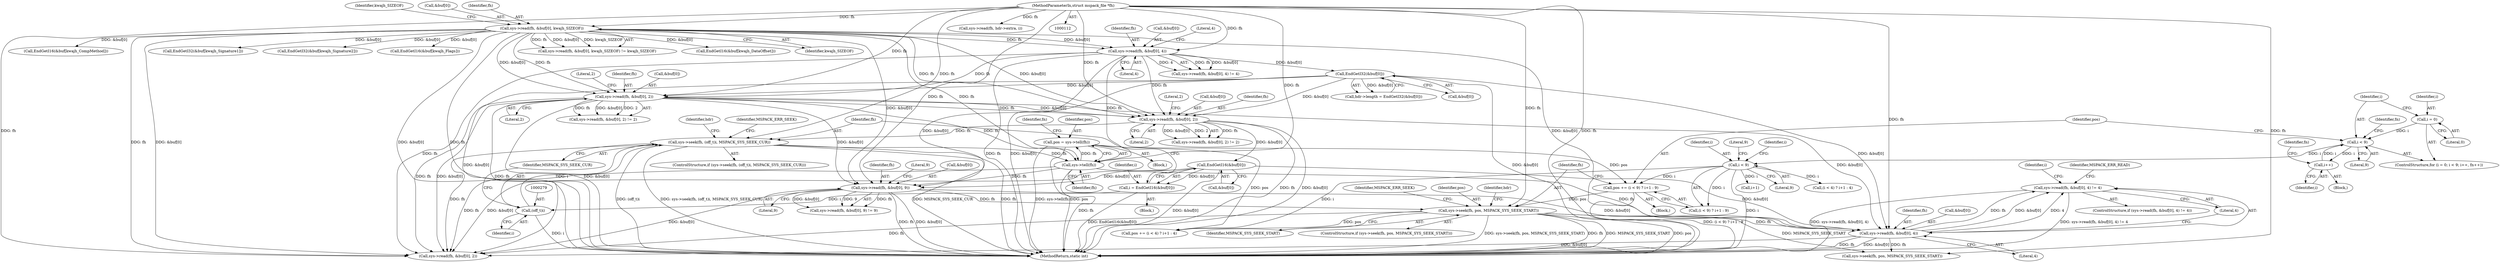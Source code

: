 digraph "0_libmspack_0b0ef9344255ff5acfac6b7af09198ac9c9756c8@API" {
"1000388" [label="(Call,sys->read(fh, &buf[0], 4) != 4)"];
"1000389" [label="(Call,sys->read(fh, &buf[0], 4))"];
"1000369" [label="(Call,sys->seek(fh, pos, MSPACK_SYS_SEEK_START))"];
"1000327" [label="(Call,sys->read(fh, &buf[0], 9))"];
"1000296" [label="(Call,sys->tell(fh))"];
"1000211" [label="(Call,sys->read(fh, &buf[0], 4))"];
"1000121" [label="(Call,sys->read(fh, &buf[0], kwajh_SIZEOF))"];
"1000114" [label="(MethodParameterIn,struct mspack_file *fh)"];
"1000239" [label="(Call,sys->read(fh, &buf[0], 2))"];
"1000225" [label="(Call,EndGetI32(&buf[0]))"];
"1000276" [label="(Call,sys->seek(fh, (off_t)i, MSPACK_SYS_SEEK_CUR))"];
"1000258" [label="(Call,sys->read(fh, &buf[0], 2))"];
"1000278" [label="(Call,(off_t)i)"];
"1000268" [label="(Call,i = EndGetI16(&buf[0]))"];
"1000270" [label="(Call,EndGetI16(&buf[0]))"];
"1000358" [label="(Call,pos += (i < 9) ? i+1 : 9)"];
"1000361" [label="(Call,i < 9)"];
"1000341" [label="(Call,i < 9)"];
"1000338" [label="(Call,i = 0)"];
"1000345" [label="(Call,i++)"];
"1000294" [label="(Call,pos = sys->tell(fh))"];
"1000292" [label="(Block,)"];
"1000326" [label="(Call,sys->read(fh, &buf[0], 9) != 9)"];
"1000128" [label="(Identifier,kwajh_SIZEOF)"];
"1000258" [label="(Call,sys->read(fh, &buf[0], 2))"];
"1000362" [label="(Identifier,i)"];
"1000257" [label="(Call,sys->read(fh, &buf[0], 2) != 2)"];
"1000422" [label="(Call,(i < 4) ? i+1 : 4)"];
"1000212" [label="(Identifier,fh)"];
"1000137" [label="(Call,EndGetI32(&buf[kwajh_Signature1]))"];
"1000270" [label="(Call,EndGetI16(&buf[0]))"];
"1000277" [label="(Identifier,fh)"];
"1000213" [label="(Call,&buf[0])"];
"1000210" [label="(Call,sys->read(fh, &buf[0], 4) != 4)"];
"1000271" [label="(Call,&buf[0])"];
"1000390" [label="(Identifier,fh)"];
"1000346" [label="(Identifier,i)"];
"1000211" [label="(Call,sys->read(fh, &buf[0], 4))"];
"1000146" [label="(Call,EndGetI32(&buf[kwajh_Signature2]))"];
"1000217" [label="(Literal,4)"];
"1000240" [label="(Identifier,fh)"];
"1000344" [label="(Block,)"];
"1000265" [label="(Literal,2)"];
"1000275" [label="(ControlStructure,if (sys->seek(fh, (off_t)i, MSPACK_SYS_SEEK_CUR)))"];
"1000241" [label="(Call,&buf[0])"];
"1000114" [label="(MethodParameterIn,struct mspack_file *fh)"];
"1000431" [label="(Call,sys->seek(fh, pos, MSPACK_SYS_SEEK_START))"];
"1000395" [label="(Literal,4)"];
"1000328" [label="(Identifier,fh)"];
"1000123" [label="(Call,&buf[0])"];
"1000512" [label="(MethodReturn,static int)"];
"1000287" [label="(Identifier,hdr)"];
"1000401" [label="(Identifier,i)"];
"1000334" [label="(Literal,9)"];
"1000177" [label="(Call,EndGetI16(&buf[kwajh_Flags]))"];
"1000367" [label="(Literal,9)"];
"1000297" [label="(Identifier,fh)"];
"1000398" [label="(Identifier,MSPACK_ERR_READ)"];
"1000371" [label="(Identifier,pos)"];
"1000340" [label="(Literal,0)"];
"1000120" [label="(Call,sys->read(fh, &buf[0], kwajh_SIZEOF) != kwajh_SIZEOF)"];
"1000264" [label="(Literal,2)"];
"1000245" [label="(Literal,2)"];
"1000341" [label="(Call,i < 9)"];
"1000489" [label="(Call,sys->read(fh, hdr->extra, i))"];
"1000168" [label="(Call,EndGetI16(&buf[kwajh_DataOffset]))"];
"1000226" [label="(Call,&buf[0])"];
"1000365" [label="(Identifier,i)"];
"1000343" [label="(Literal,9)"];
"1000260" [label="(Call,&buf[0])"];
"1000361" [label="(Call,i < 9)"];
"1000378" [label="(Identifier,hdr)"];
"1000296" [label="(Call,sys->tell(fh))"];
"1000348" [label="(Identifier,fn)"];
"1000387" [label="(ControlStructure,if (sys->read(fh, &buf[0], 4) != 4))"];
"1000370" [label="(Identifier,fh)"];
"1000345" [label="(Call,i++)"];
"1000122" [label="(Identifier,fh)"];
"1000281" [label="(Identifier,MSPACK_SYS_SEEK_CUR)"];
"1000294" [label="(Call,pos = sys->tell(fh))"];
"1000360" [label="(Call,(i < 9) ? i+1 : 9)"];
"1000372" [label="(Identifier,MSPACK_SYS_SEEK_START)"];
"1000359" [label="(Identifier,pos)"];
"1000337" [label="(ControlStructure,for (i = 0; i < 9; i++, fn++))"];
"1000300" [label="(Identifier,fn)"];
"1000127" [label="(Identifier,kwajh_SIZEOF)"];
"1000269" [label="(Identifier,i)"];
"1000329" [label="(Call,&buf[0])"];
"1000338" [label="(Call,i = 0)"];
"1000268" [label="(Call,i = EndGetI16(&buf[0]))"];
"1000358" [label="(Call,pos += (i < 9) ? i+1 : 9)"];
"1000283" [label="(Identifier,MSPACK_ERR_SEEK)"];
"1000368" [label="(ControlStructure,if (sys->seek(fh, pos, MSPACK_SYS_SEEK_START)))"];
"1000280" [label="(Identifier,i)"];
"1000420" [label="(Call,pos += (i < 4) ? i+1 : 4)"];
"1000276" [label="(Call,sys->seek(fh, (off_t)i, MSPACK_SYS_SEEK_CUR))"];
"1000259" [label="(Identifier,fh)"];
"1000389" [label="(Call,sys->read(fh, &buf[0], 4))"];
"1000121" [label="(Call,sys->read(fh, &buf[0], kwajh_SIZEOF))"];
"1000342" [label="(Identifier,i)"];
"1000324" [label="(Block,)"];
"1000369" [label="(Call,sys->seek(fh, pos, MSPACK_SYS_SEEK_START))"];
"1000364" [label="(Call,i+1)"];
"1000327" [label="(Call,sys->read(fh, &buf[0], 9))"];
"1000278" [label="(Call,(off_t)i)"];
"1000388" [label="(Call,sys->read(fh, &buf[0], 4) != 4)"];
"1000374" [label="(Identifier,MSPACK_ERR_SEEK)"];
"1000221" [label="(Call,hdr->length = EndGetI32(&buf[0]))"];
"1000246" [label="(Literal,2)"];
"1000225" [label="(Call,EndGetI32(&buf[0]))"];
"1000295" [label="(Identifier,pos)"];
"1000353" [label="(Identifier,fn)"];
"1000391" [label="(Call,&buf[0])"];
"1000396" [label="(Literal,4)"];
"1000159" [label="(Call,EndGetI16(&buf[kwajh_CompMethod]))"];
"1000255" [label="(Block,)"];
"1000238" [label="(Call,sys->read(fh, &buf[0], 2) != 2)"];
"1000450" [label="(Call,sys->read(fh, &buf[0], 2))"];
"1000333" [label="(Literal,9)"];
"1000218" [label="(Literal,4)"];
"1000339" [label="(Identifier,i)"];
"1000363" [label="(Literal,9)"];
"1000239" [label="(Call,sys->read(fh, &buf[0], 2))"];
"1000388" -> "1000387"  [label="AST: "];
"1000388" -> "1000396"  [label="CFG: "];
"1000389" -> "1000388"  [label="AST: "];
"1000396" -> "1000388"  [label="AST: "];
"1000398" -> "1000388"  [label="CFG: "];
"1000401" -> "1000388"  [label="CFG: "];
"1000388" -> "1000512"  [label="DDG: sys->read(fh, &buf[0], 4)"];
"1000388" -> "1000512"  [label="DDG: sys->read(fh, &buf[0], 4) != 4"];
"1000389" -> "1000388"  [label="DDG: fh"];
"1000389" -> "1000388"  [label="DDG: &buf[0]"];
"1000389" -> "1000388"  [label="DDG: 4"];
"1000389" -> "1000395"  [label="CFG: "];
"1000390" -> "1000389"  [label="AST: "];
"1000391" -> "1000389"  [label="AST: "];
"1000395" -> "1000389"  [label="AST: "];
"1000396" -> "1000389"  [label="CFG: "];
"1000389" -> "1000512"  [label="DDG: fh"];
"1000389" -> "1000512"  [label="DDG: &buf[0]"];
"1000369" -> "1000389"  [label="DDG: fh"];
"1000296" -> "1000389"  [label="DDG: fh"];
"1000114" -> "1000389"  [label="DDG: fh"];
"1000225" -> "1000389"  [label="DDG: &buf[0]"];
"1000121" -> "1000389"  [label="DDG: &buf[0]"];
"1000327" -> "1000389"  [label="DDG: &buf[0]"];
"1000239" -> "1000389"  [label="DDG: &buf[0]"];
"1000270" -> "1000389"  [label="DDG: &buf[0]"];
"1000389" -> "1000431"  [label="DDG: fh"];
"1000389" -> "1000450"  [label="DDG: &buf[0]"];
"1000369" -> "1000368"  [label="AST: "];
"1000369" -> "1000372"  [label="CFG: "];
"1000370" -> "1000369"  [label="AST: "];
"1000371" -> "1000369"  [label="AST: "];
"1000372" -> "1000369"  [label="AST: "];
"1000374" -> "1000369"  [label="CFG: "];
"1000378" -> "1000369"  [label="CFG: "];
"1000369" -> "1000512"  [label="DDG: sys->seek(fh, pos, MSPACK_SYS_SEEK_START)"];
"1000369" -> "1000512"  [label="DDG: fh"];
"1000369" -> "1000512"  [label="DDG: MSPACK_SYS_SEEK_START"];
"1000369" -> "1000512"  [label="DDG: pos"];
"1000327" -> "1000369"  [label="DDG: fh"];
"1000114" -> "1000369"  [label="DDG: fh"];
"1000358" -> "1000369"  [label="DDG: pos"];
"1000369" -> "1000420"  [label="DDG: pos"];
"1000369" -> "1000431"  [label="DDG: MSPACK_SYS_SEEK_START"];
"1000369" -> "1000450"  [label="DDG: fh"];
"1000327" -> "1000326"  [label="AST: "];
"1000327" -> "1000333"  [label="CFG: "];
"1000328" -> "1000327"  [label="AST: "];
"1000329" -> "1000327"  [label="AST: "];
"1000333" -> "1000327"  [label="AST: "];
"1000334" -> "1000327"  [label="CFG: "];
"1000327" -> "1000512"  [label="DDG: fh"];
"1000327" -> "1000512"  [label="DDG: &buf[0]"];
"1000327" -> "1000326"  [label="DDG: fh"];
"1000327" -> "1000326"  [label="DDG: &buf[0]"];
"1000327" -> "1000326"  [label="DDG: 9"];
"1000296" -> "1000327"  [label="DDG: fh"];
"1000114" -> "1000327"  [label="DDG: fh"];
"1000225" -> "1000327"  [label="DDG: &buf[0]"];
"1000121" -> "1000327"  [label="DDG: &buf[0]"];
"1000239" -> "1000327"  [label="DDG: &buf[0]"];
"1000270" -> "1000327"  [label="DDG: &buf[0]"];
"1000327" -> "1000450"  [label="DDG: &buf[0]"];
"1000296" -> "1000294"  [label="AST: "];
"1000296" -> "1000297"  [label="CFG: "];
"1000297" -> "1000296"  [label="AST: "];
"1000294" -> "1000296"  [label="CFG: "];
"1000296" -> "1000512"  [label="DDG: fh"];
"1000296" -> "1000294"  [label="DDG: fh"];
"1000211" -> "1000296"  [label="DDG: fh"];
"1000239" -> "1000296"  [label="DDG: fh"];
"1000276" -> "1000296"  [label="DDG: fh"];
"1000121" -> "1000296"  [label="DDG: fh"];
"1000114" -> "1000296"  [label="DDG: fh"];
"1000296" -> "1000450"  [label="DDG: fh"];
"1000211" -> "1000210"  [label="AST: "];
"1000211" -> "1000217"  [label="CFG: "];
"1000212" -> "1000211"  [label="AST: "];
"1000213" -> "1000211"  [label="AST: "];
"1000217" -> "1000211"  [label="AST: "];
"1000218" -> "1000211"  [label="CFG: "];
"1000211" -> "1000512"  [label="DDG: fh"];
"1000211" -> "1000512"  [label="DDG: &buf[0]"];
"1000211" -> "1000210"  [label="DDG: fh"];
"1000211" -> "1000210"  [label="DDG: &buf[0]"];
"1000211" -> "1000210"  [label="DDG: 4"];
"1000121" -> "1000211"  [label="DDG: fh"];
"1000121" -> "1000211"  [label="DDG: &buf[0]"];
"1000114" -> "1000211"  [label="DDG: fh"];
"1000211" -> "1000225"  [label="DDG: &buf[0]"];
"1000211" -> "1000239"  [label="DDG: fh"];
"1000211" -> "1000258"  [label="DDG: fh"];
"1000211" -> "1000450"  [label="DDG: fh"];
"1000121" -> "1000120"  [label="AST: "];
"1000121" -> "1000127"  [label="CFG: "];
"1000122" -> "1000121"  [label="AST: "];
"1000123" -> "1000121"  [label="AST: "];
"1000127" -> "1000121"  [label="AST: "];
"1000128" -> "1000121"  [label="CFG: "];
"1000121" -> "1000512"  [label="DDG: &buf[0]"];
"1000121" -> "1000512"  [label="DDG: fh"];
"1000121" -> "1000120"  [label="DDG: fh"];
"1000121" -> "1000120"  [label="DDG: &buf[0]"];
"1000121" -> "1000120"  [label="DDG: kwajh_SIZEOF"];
"1000114" -> "1000121"  [label="DDG: fh"];
"1000121" -> "1000137"  [label="DDG: &buf[0]"];
"1000121" -> "1000146"  [label="DDG: &buf[0]"];
"1000121" -> "1000159"  [label="DDG: &buf[0]"];
"1000121" -> "1000168"  [label="DDG: &buf[0]"];
"1000121" -> "1000177"  [label="DDG: &buf[0]"];
"1000121" -> "1000239"  [label="DDG: fh"];
"1000121" -> "1000239"  [label="DDG: &buf[0]"];
"1000121" -> "1000258"  [label="DDG: fh"];
"1000121" -> "1000258"  [label="DDG: &buf[0]"];
"1000121" -> "1000450"  [label="DDG: fh"];
"1000121" -> "1000450"  [label="DDG: &buf[0]"];
"1000114" -> "1000112"  [label="AST: "];
"1000114" -> "1000512"  [label="DDG: fh"];
"1000114" -> "1000239"  [label="DDG: fh"];
"1000114" -> "1000258"  [label="DDG: fh"];
"1000114" -> "1000276"  [label="DDG: fh"];
"1000114" -> "1000431"  [label="DDG: fh"];
"1000114" -> "1000450"  [label="DDG: fh"];
"1000114" -> "1000489"  [label="DDG: fh"];
"1000239" -> "1000238"  [label="AST: "];
"1000239" -> "1000245"  [label="CFG: "];
"1000240" -> "1000239"  [label="AST: "];
"1000241" -> "1000239"  [label="AST: "];
"1000245" -> "1000239"  [label="AST: "];
"1000246" -> "1000239"  [label="CFG: "];
"1000239" -> "1000512"  [label="DDG: fh"];
"1000239" -> "1000512"  [label="DDG: &buf[0]"];
"1000239" -> "1000238"  [label="DDG: fh"];
"1000239" -> "1000238"  [label="DDG: &buf[0]"];
"1000239" -> "1000238"  [label="DDG: 2"];
"1000225" -> "1000239"  [label="DDG: &buf[0]"];
"1000239" -> "1000258"  [label="DDG: fh"];
"1000239" -> "1000258"  [label="DDG: &buf[0]"];
"1000239" -> "1000450"  [label="DDG: fh"];
"1000239" -> "1000450"  [label="DDG: &buf[0]"];
"1000225" -> "1000221"  [label="AST: "];
"1000225" -> "1000226"  [label="CFG: "];
"1000226" -> "1000225"  [label="AST: "];
"1000221" -> "1000225"  [label="CFG: "];
"1000225" -> "1000512"  [label="DDG: &buf[0]"];
"1000225" -> "1000221"  [label="DDG: &buf[0]"];
"1000225" -> "1000258"  [label="DDG: &buf[0]"];
"1000225" -> "1000450"  [label="DDG: &buf[0]"];
"1000276" -> "1000275"  [label="AST: "];
"1000276" -> "1000281"  [label="CFG: "];
"1000277" -> "1000276"  [label="AST: "];
"1000278" -> "1000276"  [label="AST: "];
"1000281" -> "1000276"  [label="AST: "];
"1000283" -> "1000276"  [label="CFG: "];
"1000287" -> "1000276"  [label="CFG: "];
"1000276" -> "1000512"  [label="DDG: (off_t)i"];
"1000276" -> "1000512"  [label="DDG: sys->seek(fh, (off_t)i, MSPACK_SYS_SEEK_CUR)"];
"1000276" -> "1000512"  [label="DDG: MSPACK_SYS_SEEK_CUR"];
"1000276" -> "1000512"  [label="DDG: fh"];
"1000258" -> "1000276"  [label="DDG: fh"];
"1000278" -> "1000276"  [label="DDG: i"];
"1000276" -> "1000450"  [label="DDG: fh"];
"1000258" -> "1000257"  [label="AST: "];
"1000258" -> "1000264"  [label="CFG: "];
"1000259" -> "1000258"  [label="AST: "];
"1000260" -> "1000258"  [label="AST: "];
"1000264" -> "1000258"  [label="AST: "];
"1000265" -> "1000258"  [label="CFG: "];
"1000258" -> "1000512"  [label="DDG: fh"];
"1000258" -> "1000512"  [label="DDG: &buf[0]"];
"1000258" -> "1000257"  [label="DDG: fh"];
"1000258" -> "1000257"  [label="DDG: &buf[0]"];
"1000258" -> "1000257"  [label="DDG: 2"];
"1000258" -> "1000270"  [label="DDG: &buf[0]"];
"1000278" -> "1000280"  [label="CFG: "];
"1000279" -> "1000278"  [label="AST: "];
"1000280" -> "1000278"  [label="AST: "];
"1000281" -> "1000278"  [label="CFG: "];
"1000278" -> "1000512"  [label="DDG: i"];
"1000268" -> "1000278"  [label="DDG: i"];
"1000268" -> "1000255"  [label="AST: "];
"1000268" -> "1000270"  [label="CFG: "];
"1000269" -> "1000268"  [label="AST: "];
"1000270" -> "1000268"  [label="AST: "];
"1000277" -> "1000268"  [label="CFG: "];
"1000268" -> "1000512"  [label="DDG: EndGetI16(&buf[0])"];
"1000270" -> "1000268"  [label="DDG: &buf[0]"];
"1000270" -> "1000271"  [label="CFG: "];
"1000271" -> "1000270"  [label="AST: "];
"1000270" -> "1000512"  [label="DDG: &buf[0]"];
"1000270" -> "1000450"  [label="DDG: &buf[0]"];
"1000358" -> "1000324"  [label="AST: "];
"1000358" -> "1000360"  [label="CFG: "];
"1000359" -> "1000358"  [label="AST: "];
"1000360" -> "1000358"  [label="AST: "];
"1000370" -> "1000358"  [label="CFG: "];
"1000358" -> "1000512"  [label="DDG: (i < 9) ? i+1 : 9"];
"1000361" -> "1000358"  [label="DDG: i"];
"1000294" -> "1000358"  [label="DDG: pos"];
"1000361" -> "1000360"  [label="AST: "];
"1000361" -> "1000363"  [label="CFG: "];
"1000362" -> "1000361"  [label="AST: "];
"1000363" -> "1000361"  [label="AST: "];
"1000365" -> "1000361"  [label="CFG: "];
"1000367" -> "1000361"  [label="CFG: "];
"1000361" -> "1000512"  [label="DDG: i"];
"1000341" -> "1000361"  [label="DDG: i"];
"1000361" -> "1000360"  [label="DDG: i"];
"1000361" -> "1000364"  [label="DDG: i"];
"1000361" -> "1000420"  [label="DDG: i"];
"1000361" -> "1000422"  [label="DDG: i"];
"1000341" -> "1000337"  [label="AST: "];
"1000341" -> "1000343"  [label="CFG: "];
"1000342" -> "1000341"  [label="AST: "];
"1000343" -> "1000341"  [label="AST: "];
"1000353" -> "1000341"  [label="CFG: "];
"1000359" -> "1000341"  [label="CFG: "];
"1000338" -> "1000341"  [label="DDG: i"];
"1000345" -> "1000341"  [label="DDG: i"];
"1000341" -> "1000345"  [label="DDG: i"];
"1000338" -> "1000337"  [label="AST: "];
"1000338" -> "1000340"  [label="CFG: "];
"1000339" -> "1000338"  [label="AST: "];
"1000340" -> "1000338"  [label="AST: "];
"1000342" -> "1000338"  [label="CFG: "];
"1000345" -> "1000344"  [label="AST: "];
"1000345" -> "1000346"  [label="CFG: "];
"1000346" -> "1000345"  [label="AST: "];
"1000348" -> "1000345"  [label="CFG: "];
"1000294" -> "1000292"  [label="AST: "];
"1000295" -> "1000294"  [label="AST: "];
"1000300" -> "1000294"  [label="CFG: "];
"1000294" -> "1000512"  [label="DDG: sys->tell(fh)"];
"1000294" -> "1000512"  [label="DDG: pos"];
"1000294" -> "1000420"  [label="DDG: pos"];
}
